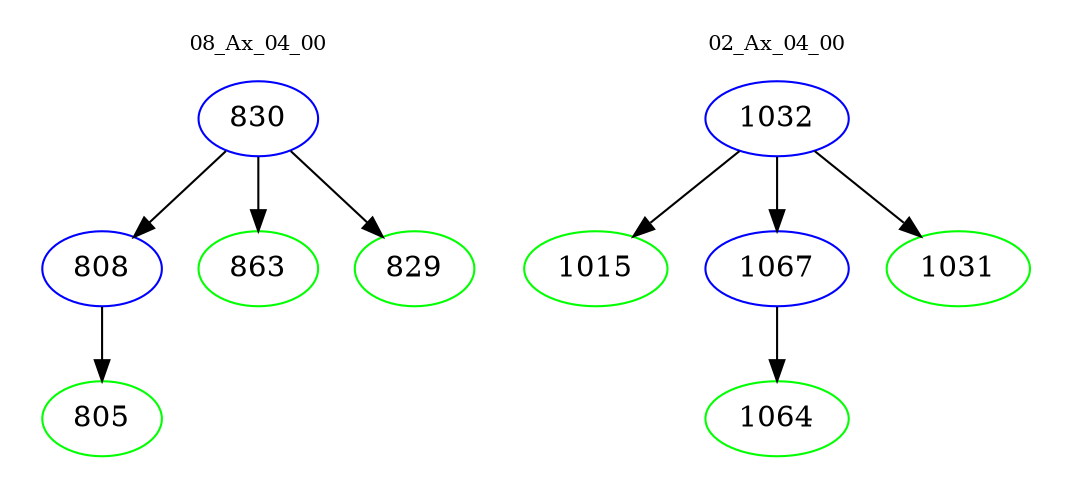 digraph{
subgraph cluster_0 {
color = white
label = "08_Ax_04_00";
fontsize=10;
T0_830 [label="830", color="blue"]
T0_830 -> T0_808 [color="black"]
T0_808 [label="808", color="blue"]
T0_808 -> T0_805 [color="black"]
T0_805 [label="805", color="green"]
T0_830 -> T0_863 [color="black"]
T0_863 [label="863", color="green"]
T0_830 -> T0_829 [color="black"]
T0_829 [label="829", color="green"]
}
subgraph cluster_1 {
color = white
label = "02_Ax_04_00";
fontsize=10;
T1_1032 [label="1032", color="blue"]
T1_1032 -> T1_1015 [color="black"]
T1_1015 [label="1015", color="green"]
T1_1032 -> T1_1067 [color="black"]
T1_1067 [label="1067", color="blue"]
T1_1067 -> T1_1064 [color="black"]
T1_1064 [label="1064", color="green"]
T1_1032 -> T1_1031 [color="black"]
T1_1031 [label="1031", color="green"]
}
}

